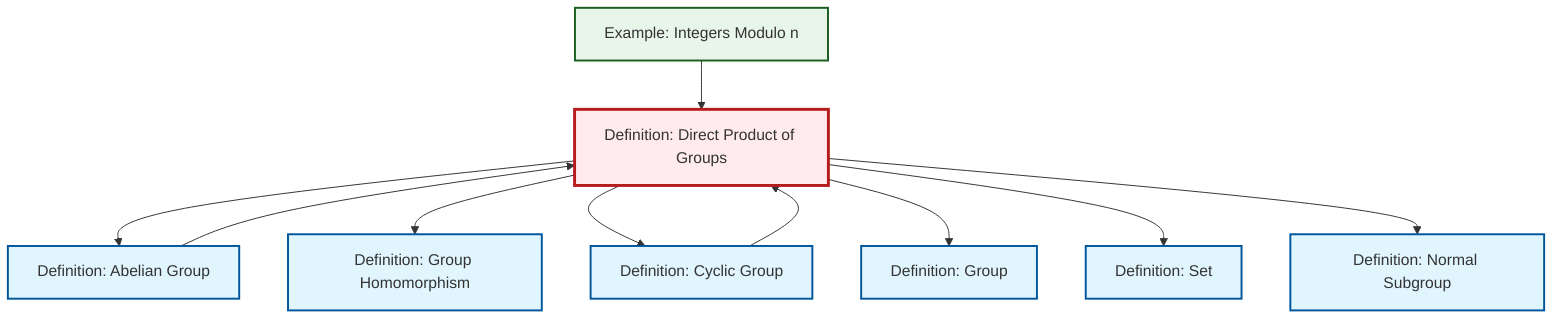 graph TD
    classDef definition fill:#e1f5fe,stroke:#01579b,stroke-width:2px
    classDef theorem fill:#f3e5f5,stroke:#4a148c,stroke-width:2px
    classDef axiom fill:#fff3e0,stroke:#e65100,stroke-width:2px
    classDef example fill:#e8f5e9,stroke:#1b5e20,stroke-width:2px
    classDef current fill:#ffebee,stroke:#b71c1c,stroke-width:3px
    def-normal-subgroup["Definition: Normal Subgroup"]:::definition
    def-homomorphism["Definition: Group Homomorphism"]:::definition
    def-set["Definition: Set"]:::definition
    ex-quotient-integers-mod-n["Example: Integers Modulo n"]:::example
    def-cyclic-group["Definition: Cyclic Group"]:::definition
    def-group["Definition: Group"]:::definition
    def-abelian-group["Definition: Abelian Group"]:::definition
    def-direct-product["Definition: Direct Product of Groups"]:::definition
    def-direct-product --> def-abelian-group
    ex-quotient-integers-mod-n --> def-direct-product
    def-abelian-group --> def-direct-product
    def-direct-product --> def-homomorphism
    def-direct-product --> def-cyclic-group
    def-direct-product --> def-group
    def-direct-product --> def-set
    def-cyclic-group --> def-direct-product
    def-direct-product --> def-normal-subgroup
    class def-direct-product current